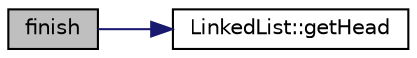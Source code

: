 digraph "finish"
{
  edge [fontname="Helvetica",fontsize="10",labelfontname="Helvetica",labelfontsize="10"];
  node [fontname="Helvetica",fontsize="10",shape=record];
  rankdir="LR";
  Node1 [label="finish",height=0.2,width=0.4,color="black", fillcolor="grey75", style="filled", fontcolor="black"];
  Node1 -> Node2 [color="midnightblue",fontsize="10",style="solid",fontname="Helvetica"];
  Node2 [label="LinkedList::getHead",height=0.2,width=0.4,color="black", fillcolor="white", style="filled",URL="$classLinkedList.html#af59e26b062e8e9549974adfa5bb51eb2"];
}

